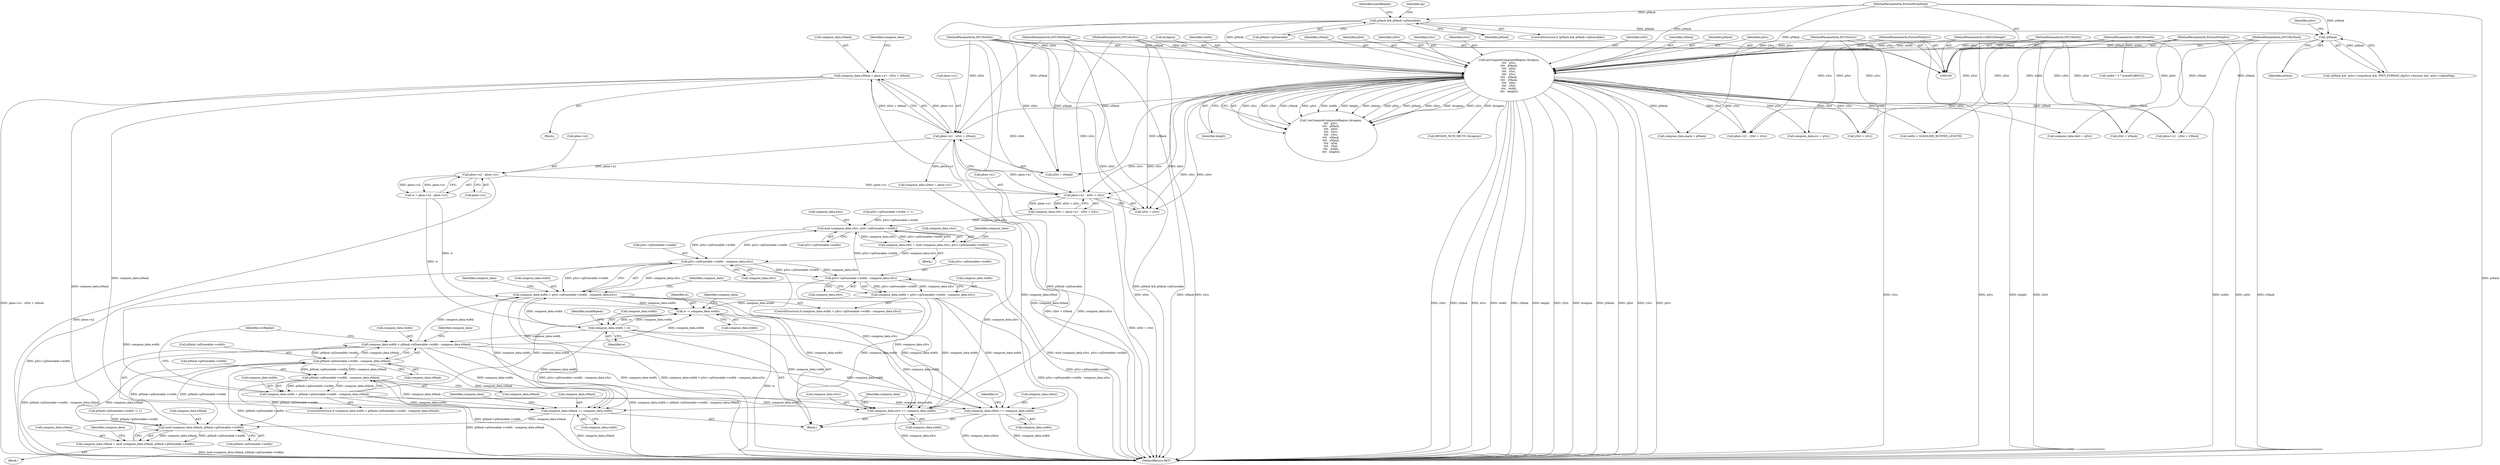 digraph "1_xserver_d2f813f7db157fc83abc4b3726821c36ee7e40b1@integer" {
"1000357" [label="(Call,compose_data.xMask = pbox->x1 - xDst + xMask)"];
"1000361" [label="(Call,pbox->x1 - xDst + xMask)"];
"1000350" [label="(Call,pbox->x1 - xDst + xSrc)"];
"1000339" [label="(Call,pbox->x2 - pbox->x1)"];
"1000227" [label="(Call,miComputeCompositeRegion (&region,\n\t\t\t\t   pSrc,\n\t\t\t\t   pMask,\n\t\t\t\t   pDst,\n\t\t\t\t   xSrc,\n\t\t\t\t   ySrc,\n\t\t\t\t   xMask,\n\t\t\t\t   yMask,\n\t\t\t\t   xDst,\n\t\t\t\t   yDst,\n\t\t\t\t   width,\n\t\t\t\t   height))"];
"1000102" [label="(MethodParameterIn,PicturePtr\tpSrc)"];
"1000205" [label="(Call,!pMask)"];
"1000166" [label="(Call,pMask && pMask->pDrawable)"];
"1000103" [label="(MethodParameterIn,PicturePtr\tpMask)"];
"1000104" [label="(MethodParameterIn,PicturePtr\tpDst)"];
"1000105" [label="(MethodParameterIn,INT16\txSrc)"];
"1000106" [label="(MethodParameterIn,INT16\tySrc)"];
"1000107" [label="(MethodParameterIn,INT16\txMask)"];
"1000108" [label="(MethodParameterIn,INT16\tyMask)"];
"1000109" [label="(MethodParameterIn,INT16\txDst)"];
"1000110" [label="(MethodParameterIn,INT16\tyDst)"];
"1000111" [label="(MethodParameterIn,CARD16\twidth)"];
"1000112" [label="(MethodParameterIn,CARD16\theight)"];
"1000476" [label="(Call,mod (compose_data.xMask, pMask->pDrawable->width))"];
"1000472" [label="(Call,compose_data.xMask = mod (compose_data.xMask, pMask->pDrawable->width))"];
"1000490" [label="(Call,pMask->pDrawable->width - compose_data.xMask)"];
"1000486" [label="(Call,compose_data.width > pMask->pDrawable->width - compose_data.xMask)"];
"1000529" [label="(Call,compose_data.width > pSrc->pDrawable->width - compose_data.xSrc)"];
"1000559" [label="(Call,w -= compose_data.width)"];
"1000464" [label="(Call,compose_data.width = w)"];
"1000564" [label="(Call,compose_data.xSrc += compose_data.width)"];
"1000519" [label="(Call,mod (compose_data.xSrc, pSrc->pDrawable->width))"];
"1000515" [label="(Call,compose_data.xSrc = mod (compose_data.xSrc, pSrc->pDrawable->width))"];
"1000533" [label="(Call,pSrc->pDrawable->width - compose_data.xSrc)"];
"1000546" [label="(Call,pSrc->pDrawable->width - compose_data.xSrc)"];
"1000542" [label="(Call,compose_data.width = pSrc->pDrawable->width - compose_data.xSrc)"];
"1000571" [label="(Call,compose_data.xMask += compose_data.width)"];
"1000578" [label="(Call,compose_data.xDest += compose_data.width)"];
"1000503" [label="(Call,pMask->pDrawable->width - compose_data.xMask)"];
"1000499" [label="(Call,compose_data.width = pMask->pDrawable->width - compose_data.xMask)"];
"1000205" [label="(Call,!pMask)"];
"1000573" [label="(Identifier,compose_data)"];
"1000227" [label="(Call,miComputeCompositeRegion (&region,\n\t\t\t\t   pSrc,\n\t\t\t\t   pMask,\n\t\t\t\t   pDst,\n\t\t\t\t   xSrc,\n\t\t\t\t   ySrc,\n\t\t\t\t   xMask,\n\t\t\t\t   yMask,\n\t\t\t\t   xDst,\n\t\t\t\t   yDst,\n\t\t\t\t   width,\n\t\t\t\t   height))"];
"1000315" [label="(Call,pbox->y1 - yDst + yMask)"];
"1000351" [label="(Call,pbox->x1)"];
"1000185" [label="(Call,pMask->pDrawable->width != 1)"];
"1000110" [label="(MethodParameterIn,INT16\tyDst)"];
"1000499" [label="(Call,compose_data.width = pMask->pDrawable->width - compose_data.xMask)"];
"1000465" [label="(Call,compose_data.width)"];
"1000542" [label="(Call,compose_data.width = pSrc->pDrawable->width - compose_data.xSrc)"];
"1000346" [label="(Call,compose_data.xSrc = pbox->x1 - xDst + xSrc)"];
"1000108" [label="(MethodParameterIn,INT16\tyMask)"];
"1000543" [label="(Call,compose_data.width)"];
"1000509" [label="(Call,compose_data.xMask)"];
"1000463" [label="(Block,)"];
"1000354" [label="(Call,xDst + xSrc)"];
"1000357" [label="(Call,compose_data.xMask = pbox->x1 - xDst + xMask)"];
"1000240" [label="(Identifier,height)"];
"1000557" [label="(Identifier,compose_data)"];
"1000568" [label="(Call,compose_data.width)"];
"1000204" [label="(Call,!pMask && !pSrc->transform && !PICT_FORMAT_A(pSrc->format) && !pSrc->alphaMap)"];
"1000107" [label="(MethodParameterIn,INT16\txMask)"];
"1000572" [label="(Call,compose_data.xMask)"];
"1000350" [label="(Call,pbox->x1 - xDst + xSrc)"];
"1000547" [label="(Call,pSrc->pDrawable->width)"];
"1000103" [label="(MethodParameterIn,PicturePtr\tpMask)"];
"1000167" [label="(Identifier,pMask)"];
"1000488" [label="(Identifier,compose_data)"];
"1000172" [label="(Identifier,maskRepeat)"];
"1000529" [label="(Call,compose_data.width > pSrc->pDrawable->width - compose_data.xSrc)"];
"1000539" [label="(Call,compose_data.xSrc)"];
"1000464" [label="(Call,compose_data.width = w)"];
"1000571" [label="(Call,compose_data.xMask += compose_data.width)"];
"1000368" [label="(Call,compose_data.xDest = pbox->x1)"];
"1000579" [label="(Call,compose_data.xDest)"];
"1000501" [label="(Identifier,compose_data)"];
"1000523" [label="(Call,pSrc->pDrawable->width)"];
"1000565" [label="(Call,compose_data.xSrc)"];
"1000361" [label="(Call,pbox->x1 - xDst + xMask)"];
"1000236" [label="(Identifier,yMask)"];
"1000496" [label="(Call,compose_data.xMask)"];
"1000561" [label="(Call,compose_data.width)"];
"1000491" [label="(Call,pMask->pDrawable->width)"];
"1000477" [label="(Call,compose_data.xMask)"];
"1000476" [label="(Call,mod (compose_data.xMask, pMask->pDrawable->width))"];
"1000578" [label="(Call,compose_data.xDest += compose_data.width)"];
"1000560" [label="(Identifier,w)"];
"1000358" [label="(Call,compose_data.xMask)"];
"1000104" [label="(MethodParameterIn,PicturePtr\tpDst)"];
"1000337" [label="(Call,w = pbox->x2 - pbox->x1)"];
"1000566" [label="(Identifier,compose_data)"];
"1000462" [label="(Identifier,w)"];
"1000232" [label="(Identifier,pDst)"];
"1000238" [label="(Identifier,yDst)"];
"1000165" [label="(ControlStructure,if (pMask && pMask->pDrawable))"];
"1000370" [label="(Identifier,compose_data)"];
"1000102" [label="(MethodParameterIn,PicturePtr\tpSrc)"];
"1000339" [label="(Call,pbox->x2 - pbox->x1)"];
"1000168" [label="(Call,pMask->pDrawable)"];
"1000234" [label="(Identifier,ySrc)"];
"1000552" [label="(Call,compose_data.xSrc)"];
"1000533" [label="(Call,pSrc->pDrawable->width - compose_data.xSrc)"];
"1000486" [label="(Call,compose_data.width > pMask->pDrawable->width - compose_data.xMask)"];
"1000362" [label="(Call,pbox->x1)"];
"1000485" [label="(ControlStructure,if (compose_data.width > pMask->pDrawable->width - compose_data.xMask))"];
"1000515" [label="(Call,compose_data.xSrc = mod (compose_data.xSrc, pSrc->pDrawable->width))"];
"1000520" [label="(Call,compose_data.xSrc)"];
"1000226" [label="(Call,!miComputeCompositeRegion (&region,\n\t\t\t\t   pSrc,\n\t\t\t\t   pMask,\n\t\t\t\t   pDst,\n\t\t\t\t   xSrc,\n\t\t\t\t   ySrc,\n\t\t\t\t   xMask,\n\t\t\t\t   yMask,\n\t\t\t\t   xDst,\n\t\t\t\t   yDst,\n\t\t\t\t   width,\n\t\t\t\t   height))"];
"1000503" [label="(Call,pMask->pDrawable->width - compose_data.xMask)"];
"1000233" [label="(Identifier,xSrc)"];
"1000206" [label="(Identifier,pMask)"];
"1000237" [label="(Identifier,xDst)"];
"1000544" [label="(Identifier,compose_data)"];
"1000257" [label="(Call,compose_data.dest = pDst)"];
"1000471" [label="(Block,)"];
"1000252" [label="(Call,compose_data.mask = pMask)"];
"1000575" [label="(Call,compose_data.width)"];
"1000235" [label="(Identifier,xMask)"];
"1000546" [label="(Call,pSrc->pDrawable->width - compose_data.xSrc)"];
"1000470" [label="(Identifier,maskRepeat)"];
"1000530" [label="(Call,compose_data.width)"];
"1000319" [label="(Call,yDst + yMask)"];
"1000231" [label="(Identifier,pMask)"];
"1000564" [label="(Call,compose_data.xSrc += compose_data.width)"];
"1000343" [label="(Call,pbox->x1)"];
"1000105" [label="(MethodParameterIn,INT16\txSrc)"];
"1000230" [label="(Identifier,pSrc)"];
"1000580" [label="(Identifier,compose_data)"];
"1000490" [label="(Call,pMask->pDrawable->width - compose_data.xMask)"];
"1000210" [label="(Identifier,pSrc)"];
"1000468" [label="(Identifier,w)"];
"1000279" [label="(Call,REGION_NUM_RECTS (&region))"];
"1000519" [label="(Call,mod (compose_data.xSrc, pSrc->pDrawable->width))"];
"1000331" [label="(Block,)"];
"1000531" [label="(Identifier,compose_data)"];
"1000228" [label="(Call,&region)"];
"1000528" [label="(ControlStructure,if (compose_data.width > pSrc->pDrawable->width - compose_data.xSrc))"];
"1000112" [label="(MethodParameterIn,CARD16\theight)"];
"1000340" [label="(Call,pbox->x2)"];
"1000516" [label="(Call,compose_data.xSrc)"];
"1000559" [label="(Call,w -= compose_data.width)"];
"1000365" [label="(Call,xDst + xMask)"];
"1000109" [label="(MethodParameterIn,INT16\txDst)"];
"1000504" [label="(Call,pMask->pDrawable->width)"];
"1000271" [label="(Call,width * 3 * sizeof(CARD32))"];
"1000472" [label="(Call,compose_data.xMask = mod (compose_data.xMask, pMask->pDrawable->width))"];
"1000166" [label="(Call,pMask && pMask->pDrawable)"];
"1000202" [label="(Identifier,op)"];
"1000627" [label="(MethodReturn,RET)"];
"1000239" [label="(Identifier,width)"];
"1000514" [label="(Block,)"];
"1000308" [label="(Call,yDst + ySrc)"];
"1000473" [label="(Call,compose_data.xMask)"];
"1000151" [label="(Call,pSrc->pDrawable->width != 1)"];
"1000534" [label="(Call,pSrc->pDrawable->width)"];
"1000487" [label="(Call,compose_data.width)"];
"1000106" [label="(MethodParameterIn,INT16\tySrc)"];
"1000304" [label="(Call,pbox->y1 - yDst + ySrc)"];
"1000500" [label="(Call,compose_data.width)"];
"1000247" [label="(Call,compose_data.src = pSrc)"];
"1000480" [label="(Call,pMask->pDrawable->width)"];
"1000263" [label="(Call,width > SCANLINE_BUFFER_LENGTH)"];
"1000513" [label="(Identifier,srcRepeat)"];
"1000111" [label="(MethodParameterIn,CARD16\twidth)"];
"1000582" [label="(Call,compose_data.width)"];
"1000357" -> "1000331"  [label="AST: "];
"1000357" -> "1000361"  [label="CFG: "];
"1000358" -> "1000357"  [label="AST: "];
"1000361" -> "1000357"  [label="AST: "];
"1000370" -> "1000357"  [label="CFG: "];
"1000357" -> "1000627"  [label="DDG: pbox->x1 - xDst + xMask"];
"1000357" -> "1000627"  [label="DDG: compose_data.xMask"];
"1000361" -> "1000357"  [label="DDG: pbox->x1"];
"1000361" -> "1000357"  [label="DDG: xDst + xMask"];
"1000357" -> "1000476"  [label="DDG: compose_data.xMask"];
"1000357" -> "1000571"  [label="DDG: compose_data.xMask"];
"1000361" -> "1000365"  [label="CFG: "];
"1000362" -> "1000361"  [label="AST: "];
"1000365" -> "1000361"  [label="AST: "];
"1000361" -> "1000627"  [label="DDG: xDst + xMask"];
"1000361" -> "1000339"  [label="DDG: pbox->x1"];
"1000350" -> "1000361"  [label="DDG: pbox->x1"];
"1000109" -> "1000361"  [label="DDG: xDst"];
"1000227" -> "1000361"  [label="DDG: xMask"];
"1000107" -> "1000361"  [label="DDG: xMask"];
"1000361" -> "1000368"  [label="DDG: pbox->x1"];
"1000350" -> "1000346"  [label="AST: "];
"1000350" -> "1000354"  [label="CFG: "];
"1000351" -> "1000350"  [label="AST: "];
"1000354" -> "1000350"  [label="AST: "];
"1000346" -> "1000350"  [label="CFG: "];
"1000350" -> "1000627"  [label="DDG: xDst + xSrc"];
"1000350" -> "1000346"  [label="DDG: pbox->x1"];
"1000350" -> "1000346"  [label="DDG: xDst + xSrc"];
"1000339" -> "1000350"  [label="DDG: pbox->x1"];
"1000227" -> "1000350"  [label="DDG: xDst"];
"1000227" -> "1000350"  [label="DDG: xSrc"];
"1000109" -> "1000350"  [label="DDG: xDst"];
"1000105" -> "1000350"  [label="DDG: xSrc"];
"1000339" -> "1000337"  [label="AST: "];
"1000339" -> "1000343"  [label="CFG: "];
"1000340" -> "1000339"  [label="AST: "];
"1000343" -> "1000339"  [label="AST: "];
"1000337" -> "1000339"  [label="CFG: "];
"1000339" -> "1000627"  [label="DDG: pbox->x2"];
"1000339" -> "1000337"  [label="DDG: pbox->x2"];
"1000339" -> "1000337"  [label="DDG: pbox->x1"];
"1000227" -> "1000226"  [label="AST: "];
"1000227" -> "1000240"  [label="CFG: "];
"1000228" -> "1000227"  [label="AST: "];
"1000230" -> "1000227"  [label="AST: "];
"1000231" -> "1000227"  [label="AST: "];
"1000232" -> "1000227"  [label="AST: "];
"1000233" -> "1000227"  [label="AST: "];
"1000234" -> "1000227"  [label="AST: "];
"1000235" -> "1000227"  [label="AST: "];
"1000236" -> "1000227"  [label="AST: "];
"1000237" -> "1000227"  [label="AST: "];
"1000238" -> "1000227"  [label="AST: "];
"1000239" -> "1000227"  [label="AST: "];
"1000240" -> "1000227"  [label="AST: "];
"1000226" -> "1000227"  [label="CFG: "];
"1000227" -> "1000627"  [label="DDG: xDst"];
"1000227" -> "1000627"  [label="DDG: yMask"];
"1000227" -> "1000627"  [label="DDG: xSrc"];
"1000227" -> "1000627"  [label="DDG: width"];
"1000227" -> "1000627"  [label="DDG: xMask"];
"1000227" -> "1000627"  [label="DDG: height"];
"1000227" -> "1000627"  [label="DDG: yDst"];
"1000227" -> "1000627"  [label="DDG: &region"];
"1000227" -> "1000627"  [label="DDG: pMask"];
"1000227" -> "1000627"  [label="DDG: pDst"];
"1000227" -> "1000627"  [label="DDG: ySrc"];
"1000227" -> "1000627"  [label="DDG: pSrc"];
"1000227" -> "1000226"  [label="DDG: xSrc"];
"1000227" -> "1000226"  [label="DDG: yDst"];
"1000227" -> "1000226"  [label="DDG: yMask"];
"1000227" -> "1000226"  [label="DDG: pSrc"];
"1000227" -> "1000226"  [label="DDG: width"];
"1000227" -> "1000226"  [label="DDG: height"];
"1000227" -> "1000226"  [label="DDG: xMask"];
"1000227" -> "1000226"  [label="DDG: pDst"];
"1000227" -> "1000226"  [label="DDG: pMask"];
"1000227" -> "1000226"  [label="DDG: xDst"];
"1000227" -> "1000226"  [label="DDG: &region"];
"1000227" -> "1000226"  [label="DDG: ySrc"];
"1000102" -> "1000227"  [label="DDG: pSrc"];
"1000205" -> "1000227"  [label="DDG: pMask"];
"1000166" -> "1000227"  [label="DDG: pMask"];
"1000103" -> "1000227"  [label="DDG: pMask"];
"1000104" -> "1000227"  [label="DDG: pDst"];
"1000105" -> "1000227"  [label="DDG: xSrc"];
"1000106" -> "1000227"  [label="DDG: ySrc"];
"1000107" -> "1000227"  [label="DDG: xMask"];
"1000108" -> "1000227"  [label="DDG: yMask"];
"1000109" -> "1000227"  [label="DDG: xDst"];
"1000110" -> "1000227"  [label="DDG: yDst"];
"1000111" -> "1000227"  [label="DDG: width"];
"1000112" -> "1000227"  [label="DDG: height"];
"1000227" -> "1000247"  [label="DDG: pSrc"];
"1000227" -> "1000252"  [label="DDG: pMask"];
"1000227" -> "1000257"  [label="DDG: pDst"];
"1000227" -> "1000263"  [label="DDG: width"];
"1000227" -> "1000279"  [label="DDG: &region"];
"1000227" -> "1000304"  [label="DDG: yDst"];
"1000227" -> "1000304"  [label="DDG: ySrc"];
"1000227" -> "1000308"  [label="DDG: yDst"];
"1000227" -> "1000308"  [label="DDG: ySrc"];
"1000227" -> "1000315"  [label="DDG: yMask"];
"1000227" -> "1000319"  [label="DDG: yMask"];
"1000227" -> "1000354"  [label="DDG: xDst"];
"1000227" -> "1000354"  [label="DDG: xSrc"];
"1000227" -> "1000365"  [label="DDG: xMask"];
"1000102" -> "1000100"  [label="AST: "];
"1000102" -> "1000627"  [label="DDG: pSrc"];
"1000102" -> "1000247"  [label="DDG: pSrc"];
"1000205" -> "1000204"  [label="AST: "];
"1000205" -> "1000206"  [label="CFG: "];
"1000206" -> "1000205"  [label="AST: "];
"1000210" -> "1000205"  [label="CFG: "];
"1000204" -> "1000205"  [label="CFG: "];
"1000205" -> "1000204"  [label="DDG: pMask"];
"1000166" -> "1000205"  [label="DDG: pMask"];
"1000103" -> "1000205"  [label="DDG: pMask"];
"1000166" -> "1000165"  [label="AST: "];
"1000166" -> "1000167"  [label="CFG: "];
"1000166" -> "1000168"  [label="CFG: "];
"1000167" -> "1000166"  [label="AST: "];
"1000168" -> "1000166"  [label="AST: "];
"1000172" -> "1000166"  [label="CFG: "];
"1000202" -> "1000166"  [label="CFG: "];
"1000166" -> "1000627"  [label="DDG: pMask->pDrawable"];
"1000166" -> "1000627"  [label="DDG: pMask && pMask->pDrawable"];
"1000103" -> "1000166"  [label="DDG: pMask"];
"1000103" -> "1000100"  [label="AST: "];
"1000103" -> "1000627"  [label="DDG: pMask"];
"1000103" -> "1000252"  [label="DDG: pMask"];
"1000104" -> "1000100"  [label="AST: "];
"1000104" -> "1000627"  [label="DDG: pDst"];
"1000104" -> "1000257"  [label="DDG: pDst"];
"1000105" -> "1000100"  [label="AST: "];
"1000105" -> "1000627"  [label="DDG: xSrc"];
"1000105" -> "1000354"  [label="DDG: xSrc"];
"1000106" -> "1000100"  [label="AST: "];
"1000106" -> "1000627"  [label="DDG: ySrc"];
"1000106" -> "1000304"  [label="DDG: ySrc"];
"1000106" -> "1000308"  [label="DDG: ySrc"];
"1000107" -> "1000100"  [label="AST: "];
"1000107" -> "1000627"  [label="DDG: xMask"];
"1000107" -> "1000365"  [label="DDG: xMask"];
"1000108" -> "1000100"  [label="AST: "];
"1000108" -> "1000627"  [label="DDG: yMask"];
"1000108" -> "1000315"  [label="DDG: yMask"];
"1000108" -> "1000319"  [label="DDG: yMask"];
"1000109" -> "1000100"  [label="AST: "];
"1000109" -> "1000627"  [label="DDG: xDst"];
"1000109" -> "1000354"  [label="DDG: xDst"];
"1000109" -> "1000365"  [label="DDG: xDst"];
"1000110" -> "1000100"  [label="AST: "];
"1000110" -> "1000627"  [label="DDG: yDst"];
"1000110" -> "1000304"  [label="DDG: yDst"];
"1000110" -> "1000308"  [label="DDG: yDst"];
"1000110" -> "1000315"  [label="DDG: yDst"];
"1000110" -> "1000319"  [label="DDG: yDst"];
"1000111" -> "1000100"  [label="AST: "];
"1000111" -> "1000627"  [label="DDG: width"];
"1000111" -> "1000263"  [label="DDG: width"];
"1000111" -> "1000271"  [label="DDG: width"];
"1000112" -> "1000100"  [label="AST: "];
"1000112" -> "1000627"  [label="DDG: height"];
"1000476" -> "1000472"  [label="AST: "];
"1000476" -> "1000480"  [label="CFG: "];
"1000477" -> "1000476"  [label="AST: "];
"1000480" -> "1000476"  [label="AST: "];
"1000472" -> "1000476"  [label="CFG: "];
"1000476" -> "1000472"  [label="DDG: compose_data.xMask"];
"1000476" -> "1000472"  [label="DDG: pMask->pDrawable->width"];
"1000571" -> "1000476"  [label="DDG: compose_data.xMask"];
"1000185" -> "1000476"  [label="DDG: pMask->pDrawable->width"];
"1000490" -> "1000476"  [label="DDG: pMask->pDrawable->width"];
"1000503" -> "1000476"  [label="DDG: pMask->pDrawable->width"];
"1000476" -> "1000490"  [label="DDG: pMask->pDrawable->width"];
"1000472" -> "1000471"  [label="AST: "];
"1000473" -> "1000472"  [label="AST: "];
"1000488" -> "1000472"  [label="CFG: "];
"1000472" -> "1000627"  [label="DDG: mod (compose_data.xMask, pMask->pDrawable->width)"];
"1000472" -> "1000490"  [label="DDG: compose_data.xMask"];
"1000490" -> "1000486"  [label="AST: "];
"1000490" -> "1000496"  [label="CFG: "];
"1000491" -> "1000490"  [label="AST: "];
"1000496" -> "1000490"  [label="AST: "];
"1000486" -> "1000490"  [label="CFG: "];
"1000490" -> "1000627"  [label="DDG: pMask->pDrawable->width"];
"1000490" -> "1000486"  [label="DDG: pMask->pDrawable->width"];
"1000490" -> "1000486"  [label="DDG: compose_data.xMask"];
"1000490" -> "1000503"  [label="DDG: pMask->pDrawable->width"];
"1000490" -> "1000503"  [label="DDG: compose_data.xMask"];
"1000490" -> "1000571"  [label="DDG: compose_data.xMask"];
"1000486" -> "1000485"  [label="AST: "];
"1000487" -> "1000486"  [label="AST: "];
"1000501" -> "1000486"  [label="CFG: "];
"1000513" -> "1000486"  [label="CFG: "];
"1000486" -> "1000627"  [label="DDG: compose_data.width > pMask->pDrawable->width - compose_data.xMask"];
"1000486" -> "1000627"  [label="DDG: pMask->pDrawable->width - compose_data.xMask"];
"1000464" -> "1000486"  [label="DDG: compose_data.width"];
"1000486" -> "1000529"  [label="DDG: compose_data.width"];
"1000486" -> "1000559"  [label="DDG: compose_data.width"];
"1000486" -> "1000564"  [label="DDG: compose_data.width"];
"1000486" -> "1000571"  [label="DDG: compose_data.width"];
"1000486" -> "1000578"  [label="DDG: compose_data.width"];
"1000529" -> "1000528"  [label="AST: "];
"1000529" -> "1000533"  [label="CFG: "];
"1000530" -> "1000529"  [label="AST: "];
"1000533" -> "1000529"  [label="AST: "];
"1000544" -> "1000529"  [label="CFG: "];
"1000557" -> "1000529"  [label="CFG: "];
"1000529" -> "1000627"  [label="DDG: pSrc->pDrawable->width - compose_data.xSrc"];
"1000529" -> "1000627"  [label="DDG: compose_data.width > pSrc->pDrawable->width - compose_data.xSrc"];
"1000464" -> "1000529"  [label="DDG: compose_data.width"];
"1000499" -> "1000529"  [label="DDG: compose_data.width"];
"1000533" -> "1000529"  [label="DDG: pSrc->pDrawable->width"];
"1000533" -> "1000529"  [label="DDG: compose_data.xSrc"];
"1000529" -> "1000559"  [label="DDG: compose_data.width"];
"1000529" -> "1000564"  [label="DDG: compose_data.width"];
"1000529" -> "1000571"  [label="DDG: compose_data.width"];
"1000529" -> "1000578"  [label="DDG: compose_data.width"];
"1000559" -> "1000463"  [label="AST: "];
"1000559" -> "1000561"  [label="CFG: "];
"1000560" -> "1000559"  [label="AST: "];
"1000561" -> "1000559"  [label="AST: "];
"1000566" -> "1000559"  [label="CFG: "];
"1000559" -> "1000627"  [label="DDG: w"];
"1000559" -> "1000464"  [label="DDG: w"];
"1000464" -> "1000559"  [label="DDG: compose_data.width"];
"1000499" -> "1000559"  [label="DDG: compose_data.width"];
"1000542" -> "1000559"  [label="DDG: compose_data.width"];
"1000337" -> "1000559"  [label="DDG: w"];
"1000464" -> "1000463"  [label="AST: "];
"1000464" -> "1000468"  [label="CFG: "];
"1000465" -> "1000464"  [label="AST: "];
"1000468" -> "1000464"  [label="AST: "];
"1000470" -> "1000464"  [label="CFG: "];
"1000337" -> "1000464"  [label="DDG: w"];
"1000464" -> "1000564"  [label="DDG: compose_data.width"];
"1000464" -> "1000571"  [label="DDG: compose_data.width"];
"1000464" -> "1000578"  [label="DDG: compose_data.width"];
"1000564" -> "1000463"  [label="AST: "];
"1000564" -> "1000568"  [label="CFG: "];
"1000565" -> "1000564"  [label="AST: "];
"1000568" -> "1000564"  [label="AST: "];
"1000573" -> "1000564"  [label="CFG: "];
"1000564" -> "1000627"  [label="DDG: compose_data.xSrc"];
"1000564" -> "1000519"  [label="DDG: compose_data.xSrc"];
"1000499" -> "1000564"  [label="DDG: compose_data.width"];
"1000542" -> "1000564"  [label="DDG: compose_data.width"];
"1000346" -> "1000564"  [label="DDG: compose_data.xSrc"];
"1000533" -> "1000564"  [label="DDG: compose_data.xSrc"];
"1000546" -> "1000564"  [label="DDG: compose_data.xSrc"];
"1000519" -> "1000515"  [label="AST: "];
"1000519" -> "1000523"  [label="CFG: "];
"1000520" -> "1000519"  [label="AST: "];
"1000523" -> "1000519"  [label="AST: "];
"1000515" -> "1000519"  [label="CFG: "];
"1000519" -> "1000515"  [label="DDG: compose_data.xSrc"];
"1000519" -> "1000515"  [label="DDG: pSrc->pDrawable->width"];
"1000346" -> "1000519"  [label="DDG: compose_data.xSrc"];
"1000151" -> "1000519"  [label="DDG: pSrc->pDrawable->width"];
"1000533" -> "1000519"  [label="DDG: pSrc->pDrawable->width"];
"1000546" -> "1000519"  [label="DDG: pSrc->pDrawable->width"];
"1000519" -> "1000533"  [label="DDG: pSrc->pDrawable->width"];
"1000515" -> "1000514"  [label="AST: "];
"1000516" -> "1000515"  [label="AST: "];
"1000531" -> "1000515"  [label="CFG: "];
"1000515" -> "1000627"  [label="DDG: mod (compose_data.xSrc, pSrc->pDrawable->width)"];
"1000515" -> "1000533"  [label="DDG: compose_data.xSrc"];
"1000533" -> "1000539"  [label="CFG: "];
"1000534" -> "1000533"  [label="AST: "];
"1000539" -> "1000533"  [label="AST: "];
"1000533" -> "1000627"  [label="DDG: pSrc->pDrawable->width"];
"1000533" -> "1000546"  [label="DDG: pSrc->pDrawable->width"];
"1000533" -> "1000546"  [label="DDG: compose_data.xSrc"];
"1000546" -> "1000542"  [label="AST: "];
"1000546" -> "1000552"  [label="CFG: "];
"1000547" -> "1000546"  [label="AST: "];
"1000552" -> "1000546"  [label="AST: "];
"1000542" -> "1000546"  [label="CFG: "];
"1000546" -> "1000627"  [label="DDG: pSrc->pDrawable->width"];
"1000546" -> "1000542"  [label="DDG: pSrc->pDrawable->width"];
"1000546" -> "1000542"  [label="DDG: compose_data.xSrc"];
"1000542" -> "1000528"  [label="AST: "];
"1000543" -> "1000542"  [label="AST: "];
"1000557" -> "1000542"  [label="CFG: "];
"1000542" -> "1000627"  [label="DDG: pSrc->pDrawable->width - compose_data.xSrc"];
"1000542" -> "1000571"  [label="DDG: compose_data.width"];
"1000542" -> "1000578"  [label="DDG: compose_data.width"];
"1000571" -> "1000463"  [label="AST: "];
"1000571" -> "1000575"  [label="CFG: "];
"1000572" -> "1000571"  [label="AST: "];
"1000575" -> "1000571"  [label="AST: "];
"1000580" -> "1000571"  [label="CFG: "];
"1000571" -> "1000627"  [label="DDG: compose_data.xMask"];
"1000499" -> "1000571"  [label="DDG: compose_data.width"];
"1000503" -> "1000571"  [label="DDG: compose_data.xMask"];
"1000578" -> "1000463"  [label="AST: "];
"1000578" -> "1000582"  [label="CFG: "];
"1000579" -> "1000578"  [label="AST: "];
"1000582" -> "1000578"  [label="AST: "];
"1000462" -> "1000578"  [label="CFG: "];
"1000578" -> "1000627"  [label="DDG: compose_data.xDest"];
"1000578" -> "1000627"  [label="DDG: compose_data.width"];
"1000499" -> "1000578"  [label="DDG: compose_data.width"];
"1000368" -> "1000578"  [label="DDG: compose_data.xDest"];
"1000503" -> "1000499"  [label="AST: "];
"1000503" -> "1000509"  [label="CFG: "];
"1000504" -> "1000503"  [label="AST: "];
"1000509" -> "1000503"  [label="AST: "];
"1000499" -> "1000503"  [label="CFG: "];
"1000503" -> "1000627"  [label="DDG: pMask->pDrawable->width"];
"1000503" -> "1000499"  [label="DDG: pMask->pDrawable->width"];
"1000503" -> "1000499"  [label="DDG: compose_data.xMask"];
"1000499" -> "1000485"  [label="AST: "];
"1000500" -> "1000499"  [label="AST: "];
"1000513" -> "1000499"  [label="CFG: "];
"1000499" -> "1000627"  [label="DDG: pMask->pDrawable->width - compose_data.xMask"];
}
